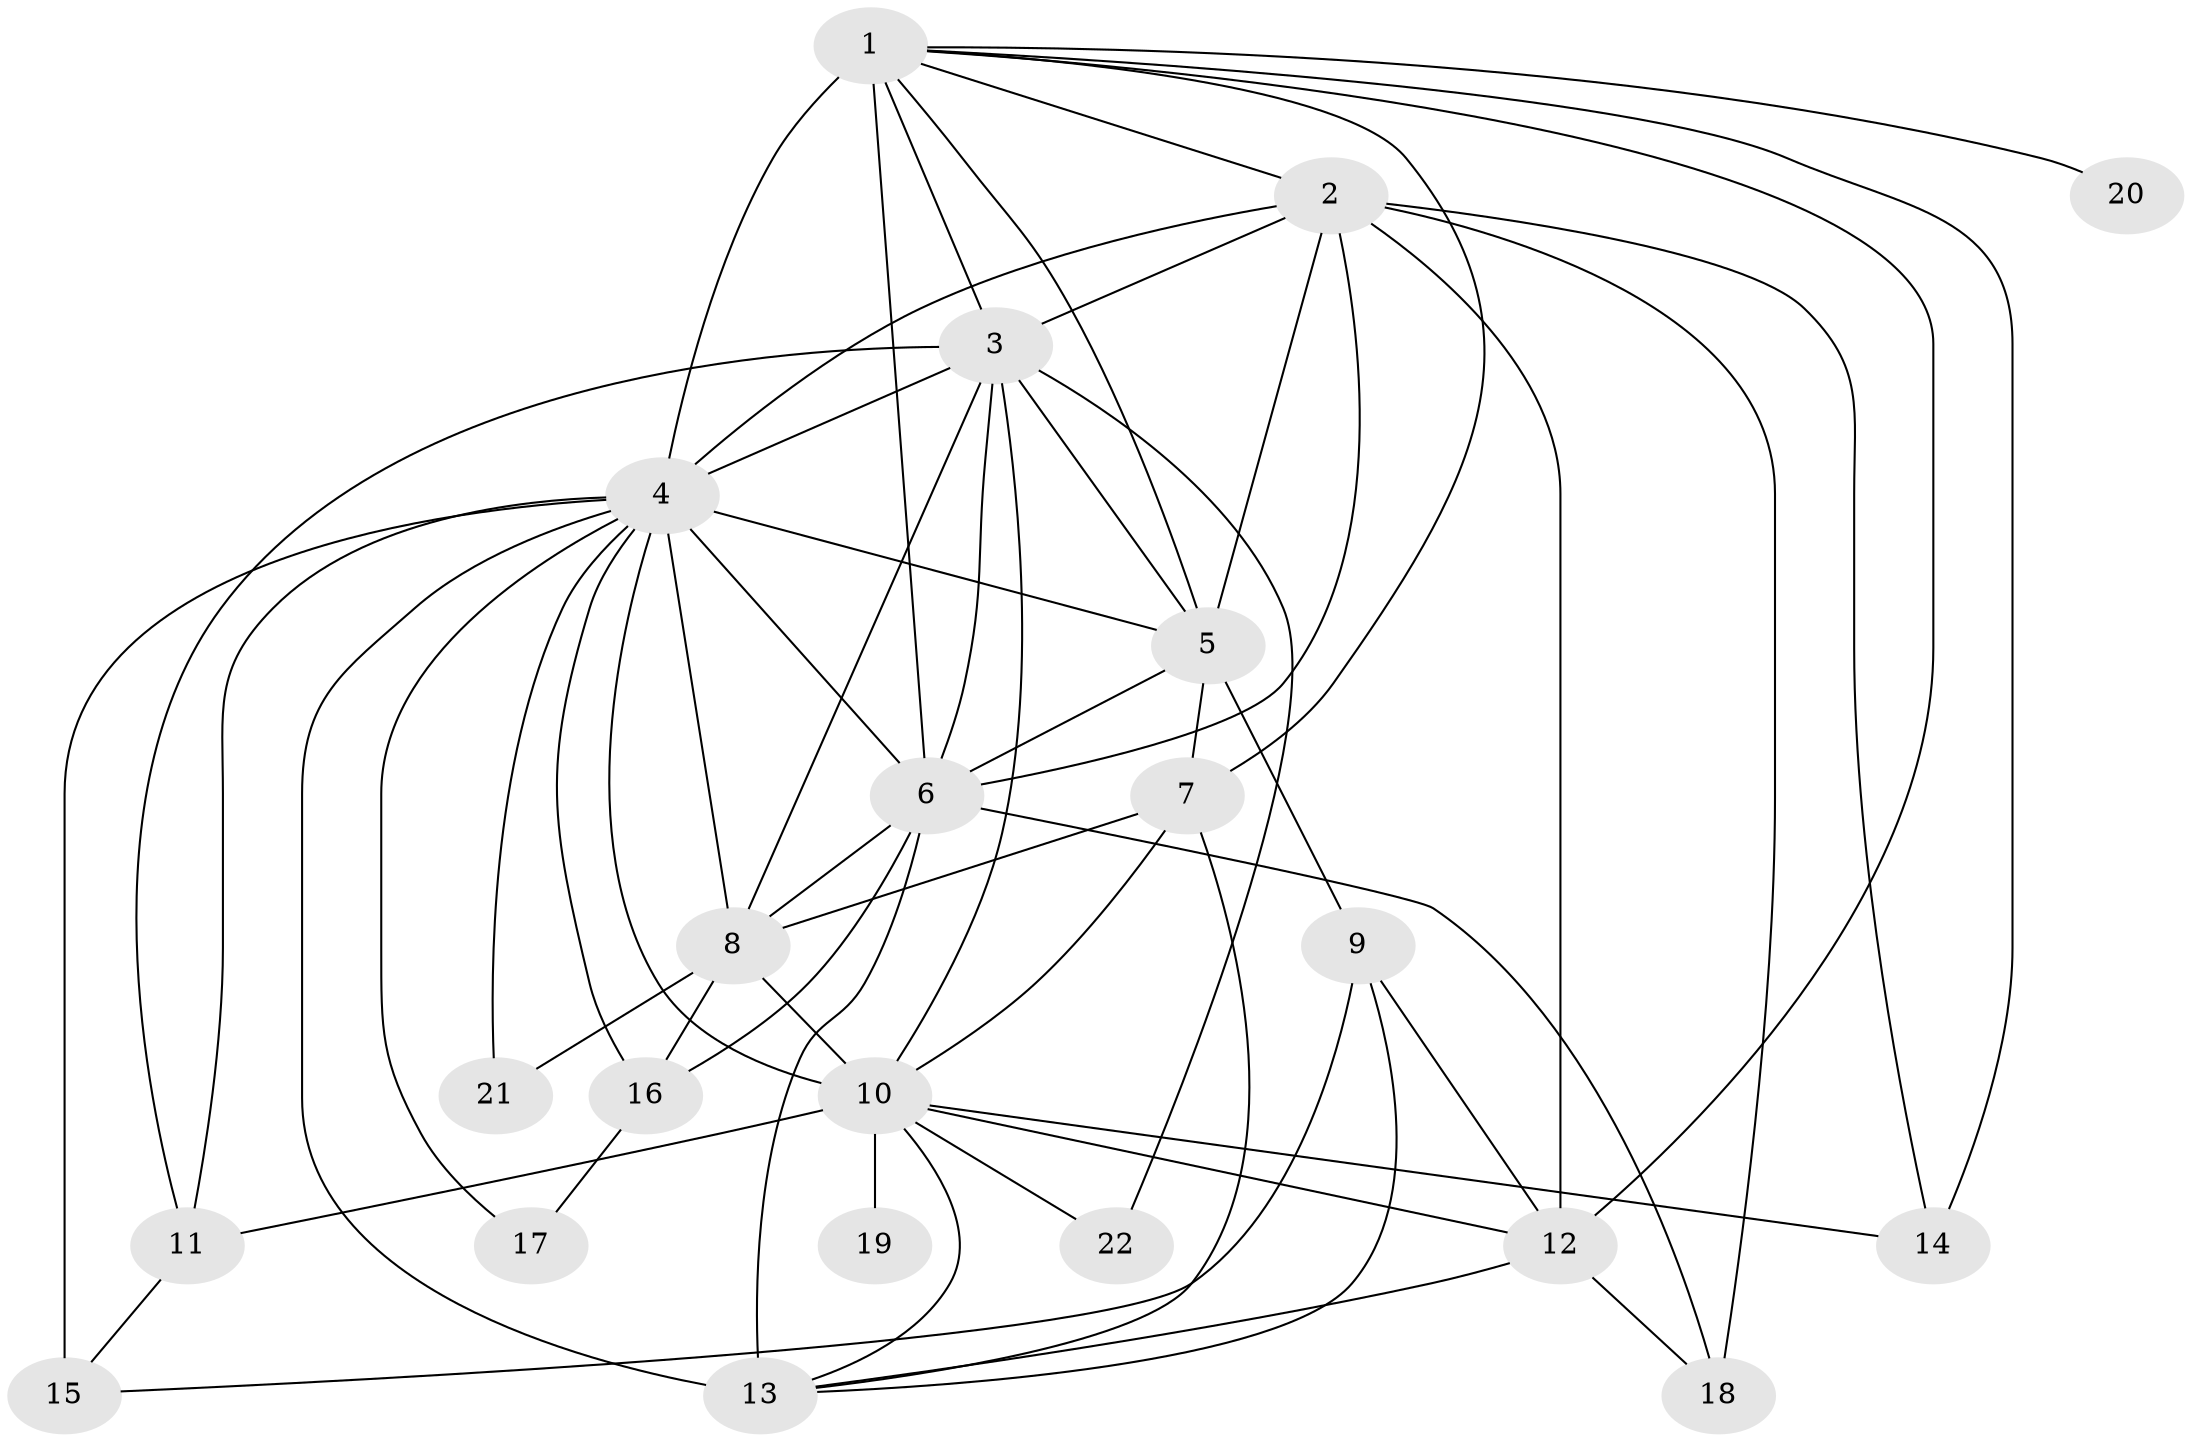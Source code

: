 // original degree distribution, {15: 0.05714285714285714, 20: 0.014285714285714285, 22: 0.014285714285714285, 23: 0.014285714285714285, 17: 0.014285714285714285, 14: 0.014285714285714285, 12: 0.014285714285714285, 5: 0.11428571428571428, 3: 0.15714285714285714, 2: 0.5571428571428572, 7: 0.014285714285714285, 4: 0.014285714285714285}
// Generated by graph-tools (version 1.1) at 2025/49/03/04/25 22:49:37]
// undirected, 22 vertices, 59 edges
graph export_dot {
  node [color=gray90,style=filled];
  1;
  2;
  3;
  4;
  5;
  6;
  7;
  8;
  9;
  10;
  11;
  12;
  13;
  14;
  15;
  16;
  17;
  18;
  19;
  20;
  21;
  22;
  1 -- 2 [weight=1.0];
  1 -- 3 [weight=1.0];
  1 -- 4 [weight=6.0];
  1 -- 5 [weight=1.0];
  1 -- 6 [weight=1.0];
  1 -- 7 [weight=1.0];
  1 -- 12 [weight=1.0];
  1 -- 14 [weight=1.0];
  1 -- 20 [weight=1.0];
  2 -- 3 [weight=1.0];
  2 -- 4 [weight=6.0];
  2 -- 5 [weight=1.0];
  2 -- 6 [weight=2.0];
  2 -- 12 [weight=7.0];
  2 -- 14 [weight=1.0];
  2 -- 18 [weight=1.0];
  3 -- 4 [weight=6.0];
  3 -- 5 [weight=2.0];
  3 -- 6 [weight=1.0];
  3 -- 8 [weight=1.0];
  3 -- 10 [weight=1.0];
  3 -- 11 [weight=1.0];
  3 -- 22 [weight=1.0];
  4 -- 5 [weight=5.0];
  4 -- 6 [weight=6.0];
  4 -- 8 [weight=1.0];
  4 -- 10 [weight=13.0];
  4 -- 11 [weight=2.0];
  4 -- 13 [weight=4.0];
  4 -- 15 [weight=3.0];
  4 -- 16 [weight=1.0];
  4 -- 17 [weight=2.0];
  4 -- 21 [weight=1.0];
  5 -- 6 [weight=1.0];
  5 -- 7 [weight=1.0];
  5 -- 9 [weight=3.0];
  6 -- 8 [weight=1.0];
  6 -- 13 [weight=2.0];
  6 -- 16 [weight=1.0];
  6 -- 18 [weight=2.0];
  7 -- 8 [weight=1.0];
  7 -- 10 [weight=2.0];
  7 -- 13 [weight=1.0];
  8 -- 10 [weight=1.0];
  8 -- 16 [weight=2.0];
  8 -- 21 [weight=1.0];
  9 -- 12 [weight=1.0];
  9 -- 13 [weight=1.0];
  9 -- 15 [weight=1.0];
  10 -- 11 [weight=2.0];
  10 -- 12 [weight=2.0];
  10 -- 13 [weight=1.0];
  10 -- 14 [weight=1.0];
  10 -- 19 [weight=2.0];
  10 -- 22 [weight=1.0];
  11 -- 15 [weight=1.0];
  12 -- 13 [weight=1.0];
  12 -- 18 [weight=1.0];
  16 -- 17 [weight=2.0];
}
